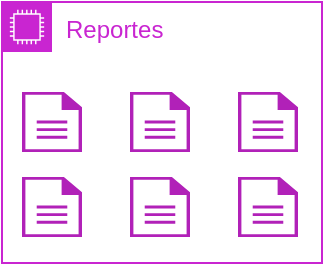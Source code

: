 <mxfile version="24.9.3">
  <diagram name="Página-1" id="Zlu9ByVIFABH_KwIn2tE">
    <mxGraphModel dx="1434" dy="738" grid="1" gridSize="10" guides="1" tooltips="1" connect="1" arrows="1" fold="1" page="1" pageScale="1" pageWidth="827" pageHeight="1169" math="0" shadow="0">
      <root>
        <mxCell id="0" />
        <mxCell id="1" parent="0" />
        <mxCell id="5bqz2XkuT6iUcLr_zESf-1" value="&lt;font color=&quot;#c925d1&quot;&gt;Reportes&lt;/font&gt;" style="points=[[0,0],[0.25,0],[0.5,0],[0.75,0],[1,0],[1,0.25],[1,0.5],[1,0.75],[1,1],[0.75,1],[0.5,1],[0.25,1],[0,1],[0,0.75],[0,0.5],[0,0.25]];outlineConnect=0;gradientColor=none;html=1;whiteSpace=wrap;fontSize=12;fontStyle=0;container=1;pointerEvents=0;collapsible=0;recursiveResize=0;shape=mxgraph.aws4.group;grIcon=mxgraph.aws4.group_ec2_instance_contents;strokeColor=#C925D1;fillColor=none;verticalAlign=top;align=left;spacingLeft=30;fontColor=#D86613;dashed=0;" vertex="1" parent="1">
          <mxGeometry x="460" y="280" width="160" height="130.5" as="geometry" />
        </mxCell>
        <mxCell id="5bqz2XkuT6iUcLr_zESf-2" value="" style="sketch=0;pointerEvents=1;shadow=0;dashed=0;html=1;strokeColor=none;fillColor=#B121B8;labelPosition=center;verticalLabelPosition=bottom;verticalAlign=top;outlineConnect=0;align=center;shape=mxgraph.office.concepts.document;" vertex="1" parent="5bqz2XkuT6iUcLr_zESf-1">
          <mxGeometry x="10" y="45" width="30" height="30" as="geometry" />
        </mxCell>
        <mxCell id="5bqz2XkuT6iUcLr_zESf-3" value="" style="sketch=0;pointerEvents=1;shadow=0;dashed=0;html=1;strokeColor=none;fillColor=#B121B8;labelPosition=center;verticalLabelPosition=bottom;verticalAlign=top;outlineConnect=0;align=center;shape=mxgraph.office.concepts.document;" vertex="1" parent="5bqz2XkuT6iUcLr_zESf-1">
          <mxGeometry x="10" y="87.5" width="30" height="30" as="geometry" />
        </mxCell>
        <mxCell id="5bqz2XkuT6iUcLr_zESf-4" value="" style="sketch=0;pointerEvents=1;shadow=0;dashed=0;html=1;strokeColor=none;fillColor=#B121B8;labelPosition=center;verticalLabelPosition=bottom;verticalAlign=top;outlineConnect=0;align=center;shape=mxgraph.office.concepts.document;" vertex="1" parent="5bqz2XkuT6iUcLr_zESf-1">
          <mxGeometry x="64" y="87.5" width="30" height="30" as="geometry" />
        </mxCell>
        <mxCell id="5bqz2XkuT6iUcLr_zESf-5" value="" style="sketch=0;pointerEvents=1;shadow=0;dashed=0;html=1;strokeColor=none;fillColor=#B121B8;labelPosition=center;verticalLabelPosition=bottom;verticalAlign=top;outlineConnect=0;align=center;shape=mxgraph.office.concepts.document;" vertex="1" parent="5bqz2XkuT6iUcLr_zESf-1">
          <mxGeometry x="64" y="45" width="30" height="30" as="geometry" />
        </mxCell>
        <mxCell id="5bqz2XkuT6iUcLr_zESf-6" value="" style="sketch=0;pointerEvents=1;shadow=0;dashed=0;html=1;strokeColor=none;fillColor=#B121B8;labelPosition=center;verticalLabelPosition=bottom;verticalAlign=top;outlineConnect=0;align=center;shape=mxgraph.office.concepts.document;" vertex="1" parent="5bqz2XkuT6iUcLr_zESf-1">
          <mxGeometry x="118" y="87.5" width="30" height="30" as="geometry" />
        </mxCell>
        <mxCell id="5bqz2XkuT6iUcLr_zESf-7" value="" style="sketch=0;pointerEvents=1;shadow=0;dashed=0;html=1;strokeColor=none;fillColor=#B121B8;labelPosition=center;verticalLabelPosition=bottom;verticalAlign=top;outlineConnect=0;align=center;shape=mxgraph.office.concepts.document;" vertex="1" parent="5bqz2XkuT6iUcLr_zESf-1">
          <mxGeometry x="118" y="45" width="30" height="30" as="geometry" />
        </mxCell>
      </root>
    </mxGraphModel>
  </diagram>
</mxfile>
